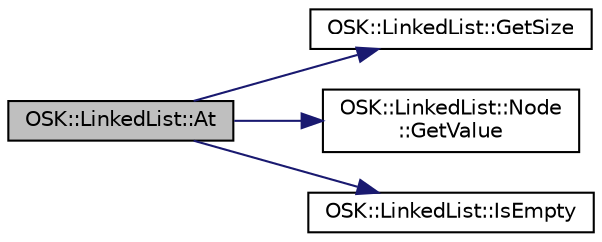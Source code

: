 digraph "OSK::LinkedList::At"
{
 // LATEX_PDF_SIZE
  edge [fontname="Helvetica",fontsize="10",labelfontname="Helvetica",labelfontsize="10"];
  node [fontname="Helvetica",fontsize="10",shape=record];
  rankdir="LR";
  Node1 [label="OSK::LinkedList::At",height=0.2,width=0.4,color="black", fillcolor="grey75", style="filled", fontcolor="black",tooltip="Devuevle el elemento que está en la posición 'i', desde el primer elemento."];
  Node1 -> Node2 [color="midnightblue",fontsize="10",style="solid"];
  Node2 [label="OSK::LinkedList::GetSize",height=0.2,width=0.4,color="black", fillcolor="white", style="filled",URL="$class_o_s_k_1_1_linked_list.html#aca2d8a70810319dcf8a082a7f5e999d7",tooltip="Devuelve el número de elementos en el stack."];
  Node1 -> Node3 [color="midnightblue",fontsize="10",style="solid"];
  Node3 [label="OSK::LinkedList::Node\l::GetValue",height=0.2,width=0.4,color="black", fillcolor="white", style="filled",URL="$class_o_s_k_1_1_linked_list_1_1_node.html#a8ebd20dfa1d1861dd74e14374f5606b8",tooltip="Crea un nodo con el elemento dado."];
  Node1 -> Node4 [color="midnightblue",fontsize="10",style="solid"];
  Node4 [label="OSK::LinkedList::IsEmpty",height=0.2,width=0.4,color="black", fillcolor="white", style="filled",URL="$class_o_s_k_1_1_linked_list.html#aa50c2cb81a7674bea9ec0387e47f2e5d",tooltip="Devuelve true si no hay ningún elemento en el stack."];
}
